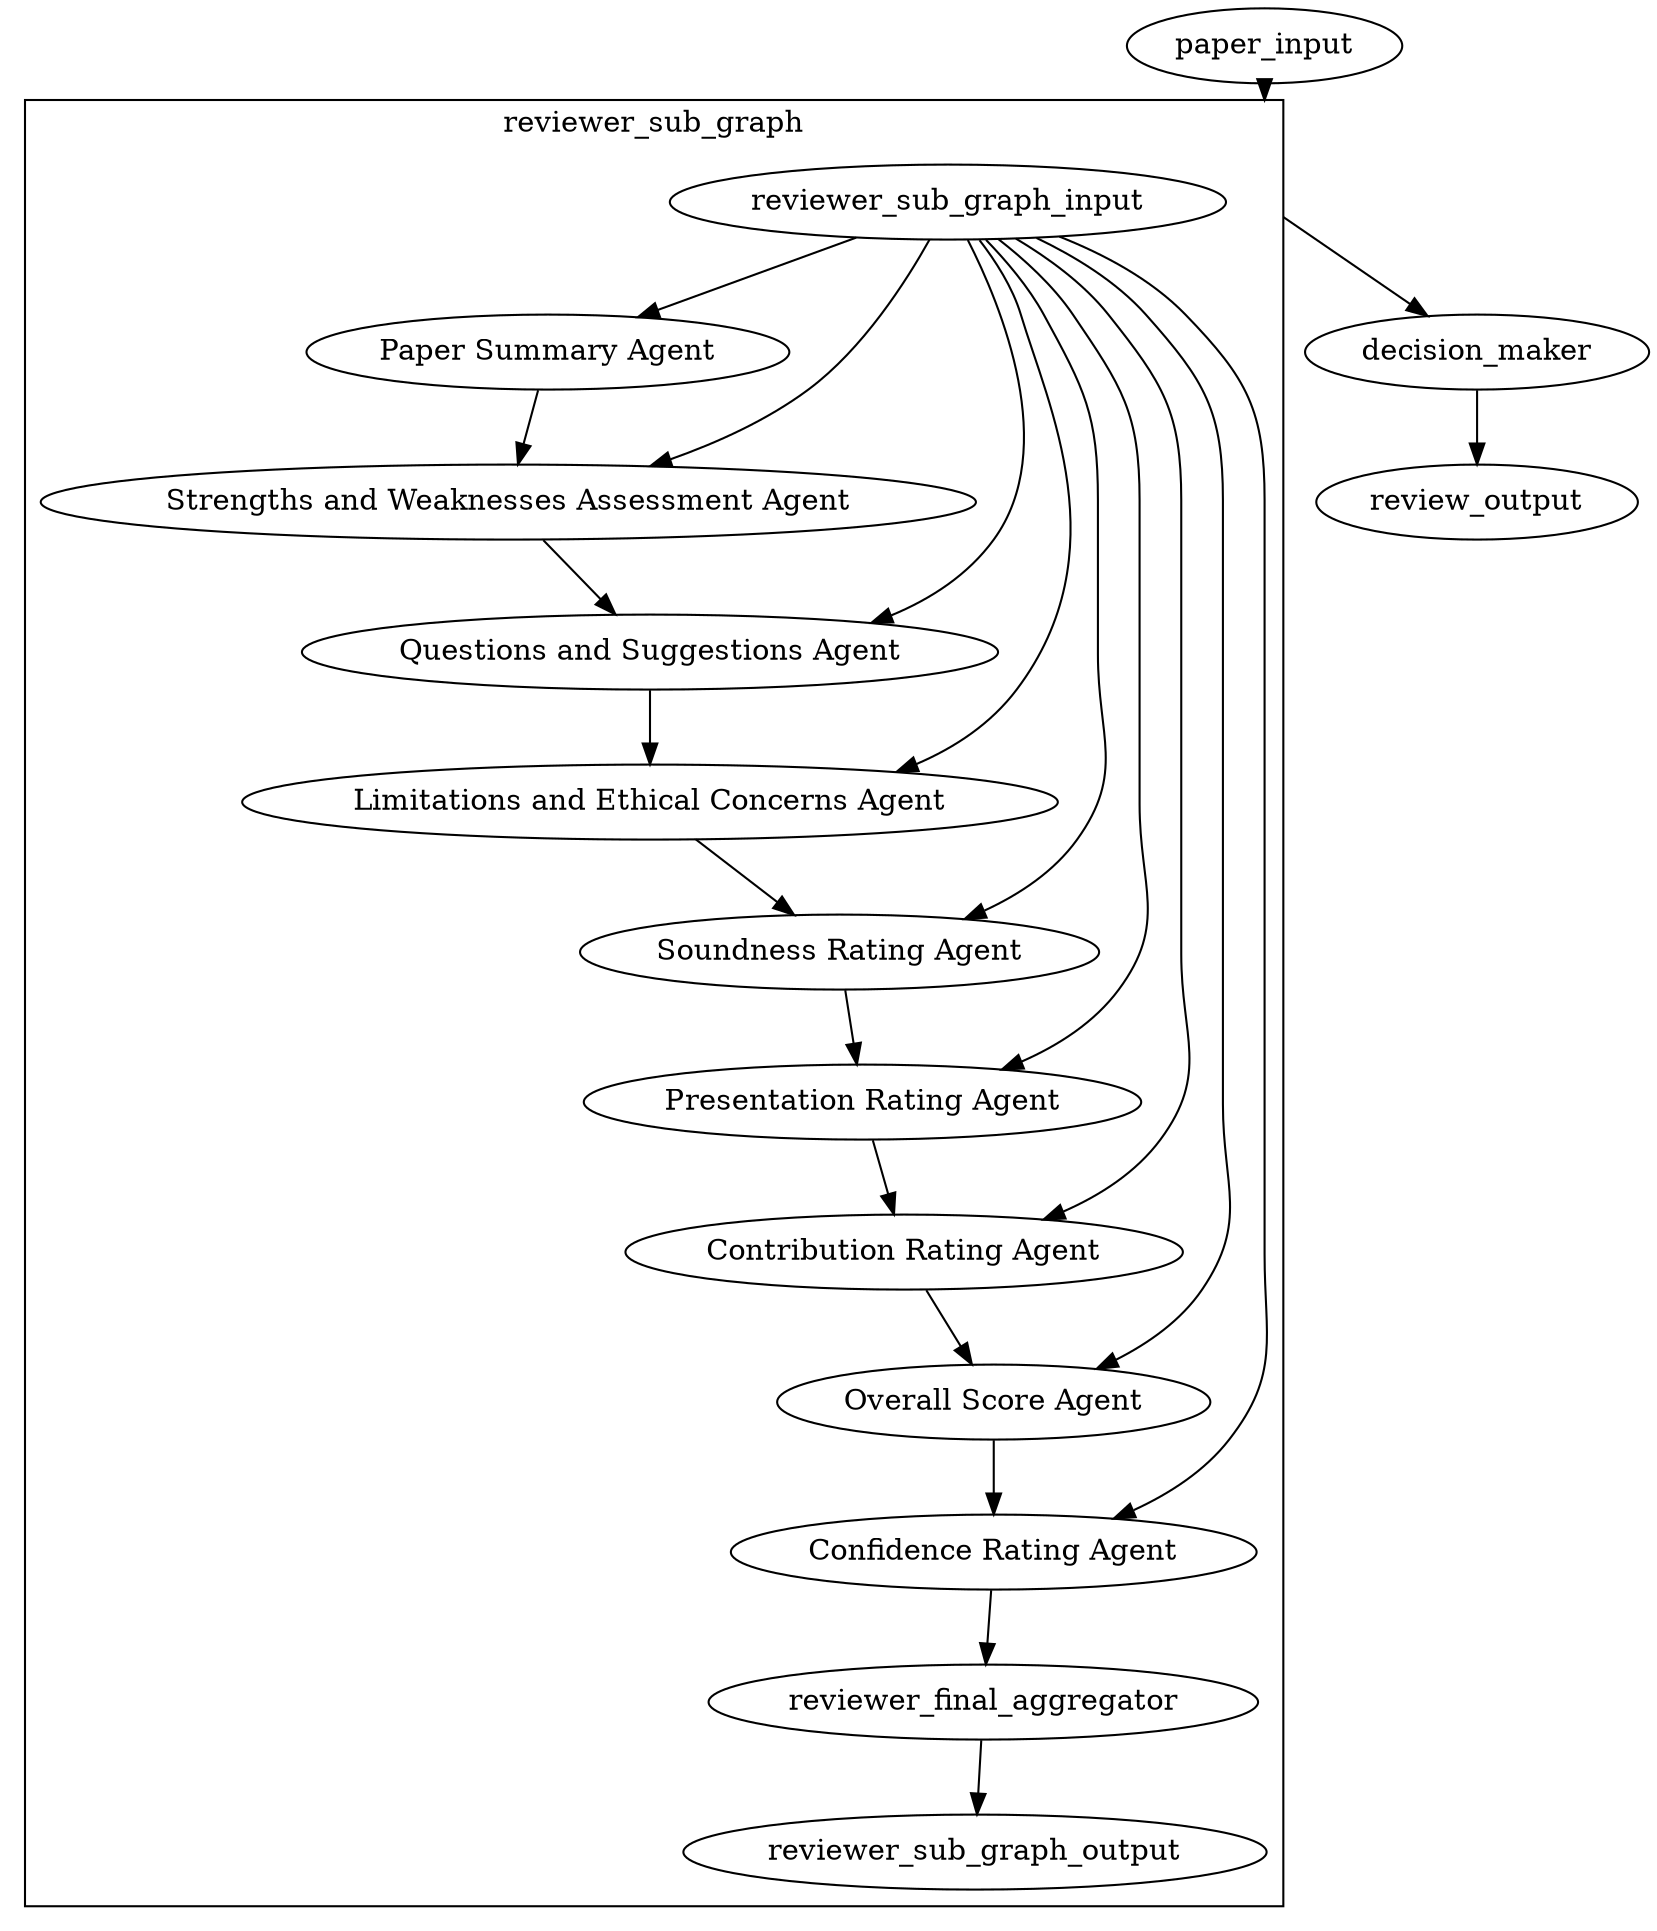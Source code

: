digraph {
	compound=true
	"_review paper flow_cluster_ancor" [fixedsize=true height=0 style=invis width=0]
	paper_input -> _reviewer_sub_graph_cluster_ancor [lhead=cluster_reviewer_sub_graph]
	decision_maker -> review_output
	_reviewer_sub_graph_cluster_ancor -> decision_maker [ltail=cluster_reviewer_sub_graph]
	subgraph cluster_reviewer_sub_graph {
		_reviewer_sub_graph_cluster_ancor [fixedsize=true height=0 style=invis width=0]
		reviewer_final_aggregator -> reviewer_sub_graph_output
		reviewer_sub_graph_input -> "Paper Summary Agent"
		reviewer_sub_graph_input -> "Strengths and Weaknesses Assessment Agent"
		"Paper Summary Agent" -> "Strengths and Weaknesses Assessment Agent"
		reviewer_sub_graph_input -> "Questions and Suggestions Agent"
		"Strengths and Weaknesses Assessment Agent" -> "Questions and Suggestions Agent"
		reviewer_sub_graph_input -> "Limitations and Ethical Concerns Agent"
		"Questions and Suggestions Agent" -> "Limitations and Ethical Concerns Agent"
		reviewer_sub_graph_input -> "Soundness Rating Agent"
		"Limitations and Ethical Concerns Agent" -> "Soundness Rating Agent"
		reviewer_sub_graph_input -> "Presentation Rating Agent"
		"Soundness Rating Agent" -> "Presentation Rating Agent"
		reviewer_sub_graph_input -> "Contribution Rating Agent"
		"Presentation Rating Agent" -> "Contribution Rating Agent"
		reviewer_sub_graph_input -> "Overall Score Agent"
		"Contribution Rating Agent" -> "Overall Score Agent"
		reviewer_sub_graph_input -> "Confidence Rating Agent"
		"Overall Score Agent" -> "Confidence Rating Agent"
		"Confidence Rating Agent" -> reviewer_final_aggregator
		label=reviewer_sub_graph
	}
}
